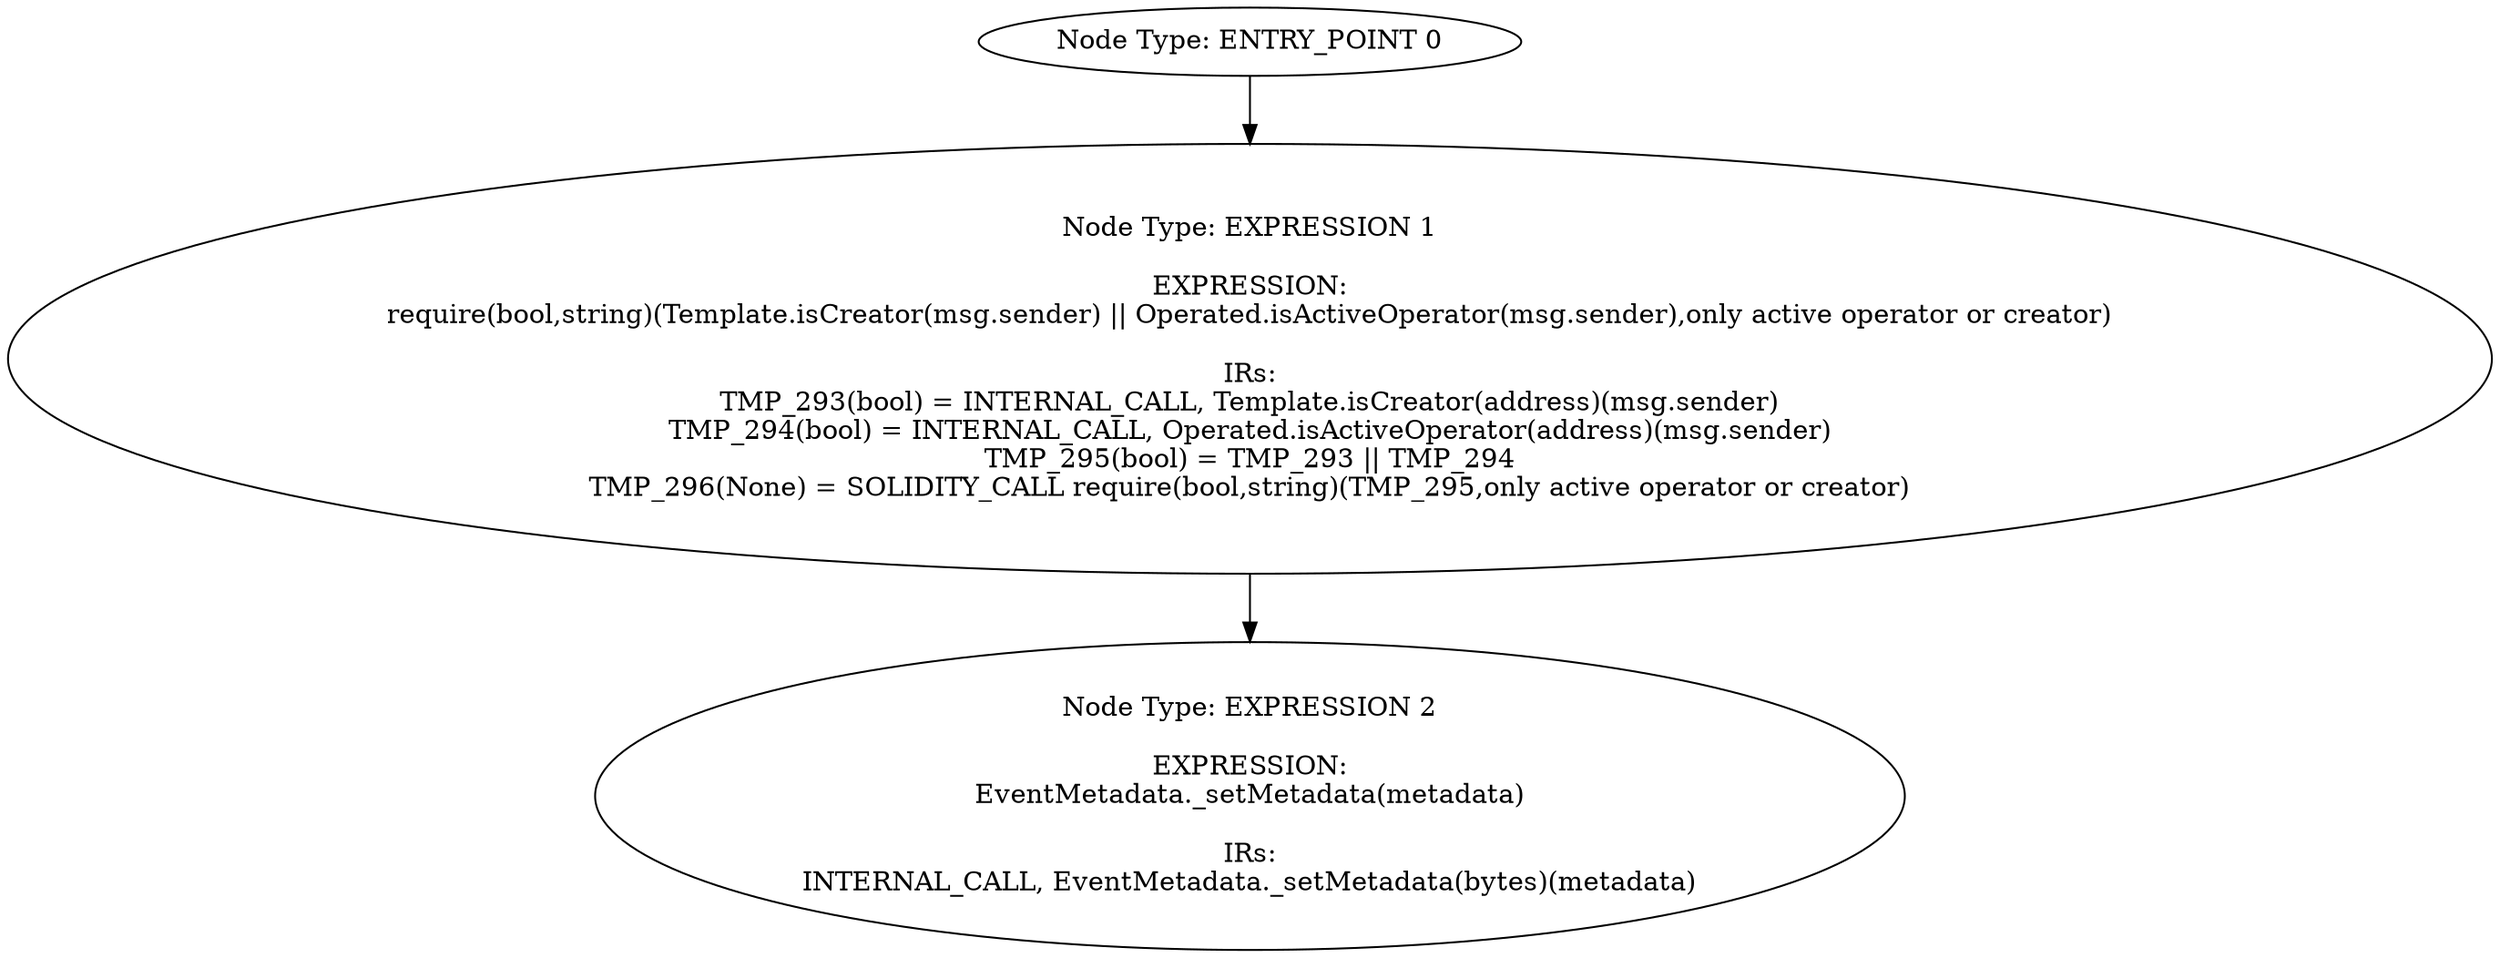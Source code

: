 digraph{
0[label="Node Type: ENTRY_POINT 0
"];
0->1;
1[label="Node Type: EXPRESSION 1

EXPRESSION:
require(bool,string)(Template.isCreator(msg.sender) || Operated.isActiveOperator(msg.sender),only active operator or creator)

IRs:
TMP_293(bool) = INTERNAL_CALL, Template.isCreator(address)(msg.sender)
TMP_294(bool) = INTERNAL_CALL, Operated.isActiveOperator(address)(msg.sender)
TMP_295(bool) = TMP_293 || TMP_294
TMP_296(None) = SOLIDITY_CALL require(bool,string)(TMP_295,only active operator or creator)"];
1->2;
2[label="Node Type: EXPRESSION 2

EXPRESSION:
EventMetadata._setMetadata(metadata)

IRs:
INTERNAL_CALL, EventMetadata._setMetadata(bytes)(metadata)"];
}
